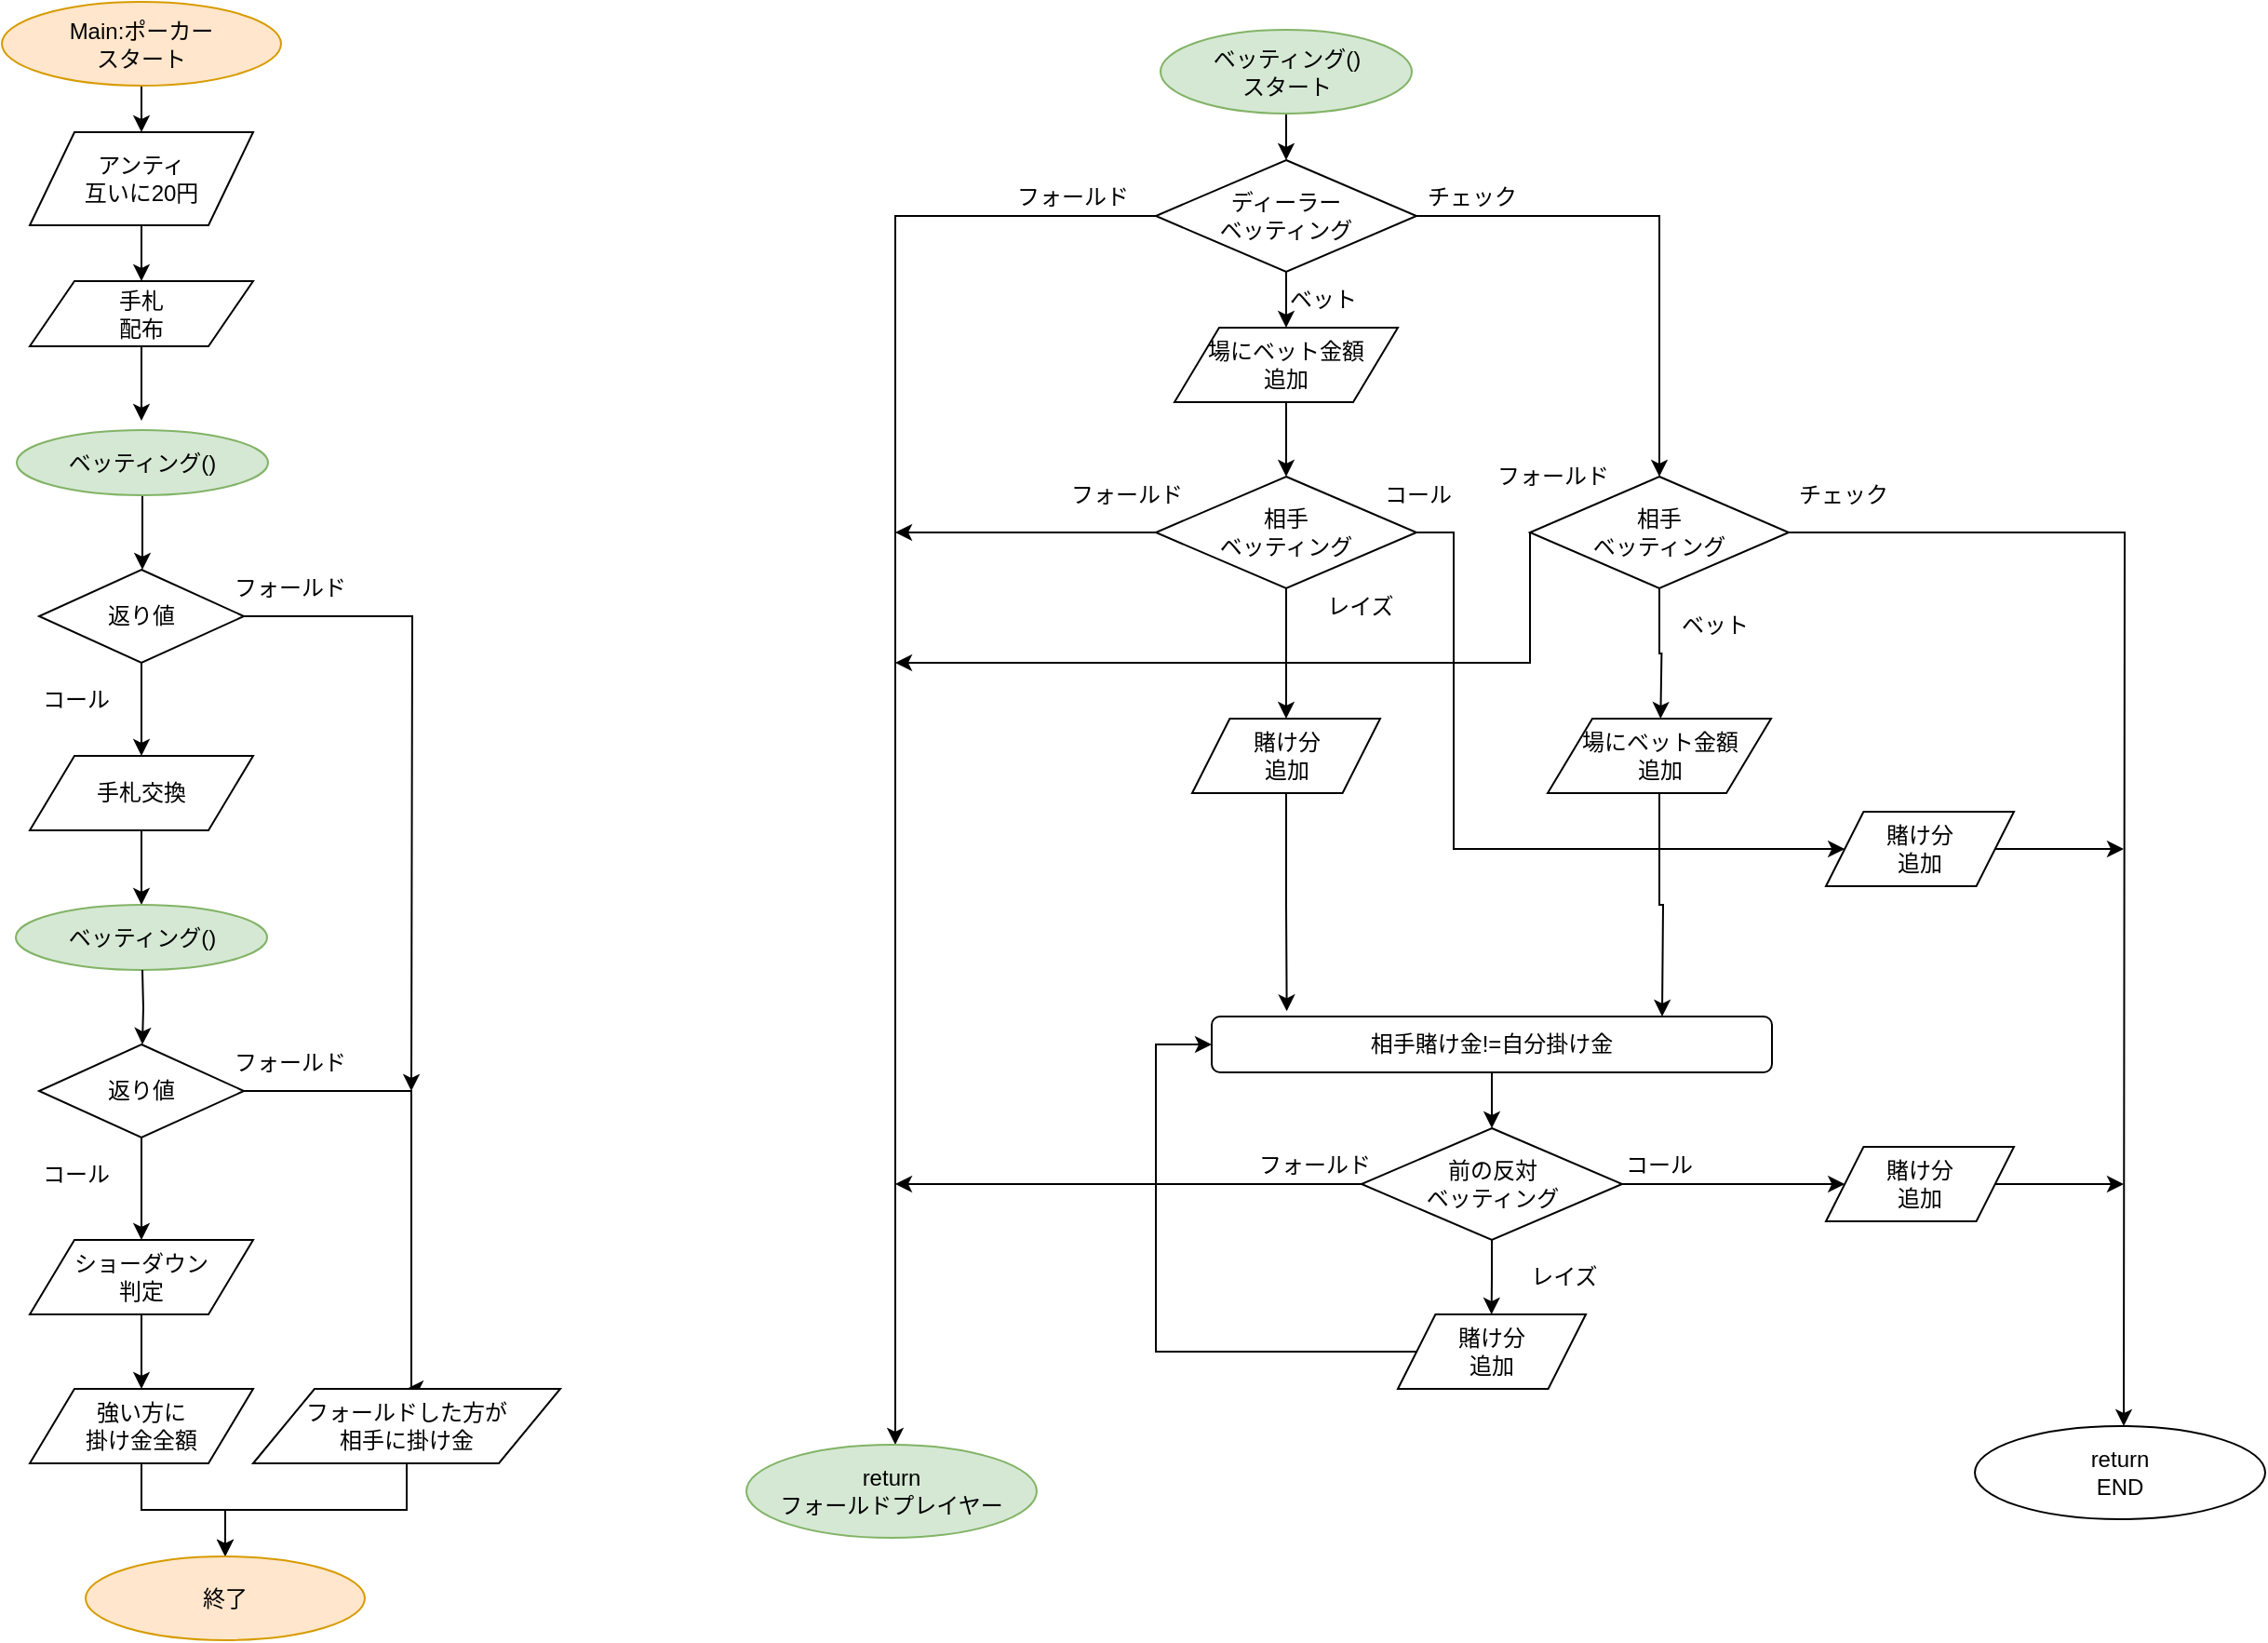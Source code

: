 <mxfile version="12.1.1" type="device" pages="1"><diagram id="6a731a19-8d31-9384-78a2-239565b7b9f0" name="Page-1"><mxGraphModel dx="890" dy="1004" grid="1" gridSize="10" guides="1" tooltips="1" connect="1" arrows="1" fold="1" page="1" pageScale="1" pageWidth="1169" pageHeight="827" background="#ffffff" math="0" shadow="0"><root><mxCell id="0"/><mxCell id="1" parent="0"/><mxCell id="w9eiG1ESAu00pjfU9Jvn-103" style="edgeStyle=orthogonalEdgeStyle;rounded=0;orthogonalLoop=1;jettySize=auto;html=1;entryX=0.5;entryY=0;entryDx=0;entryDy=0;" edge="1" parent="1" source="w9eiG1ESAu00pjfU9Jvn-55" target="w9eiG1ESAu00pjfU9Jvn-101"><mxGeometry relative="1" as="geometry"/></mxCell><mxCell id="w9eiG1ESAu00pjfU9Jvn-55" value="相手賭け金!=自分掛け金" style="rounded=1;whiteSpace=wrap;html=1;" vertex="1" parent="1"><mxGeometry x="770" y="580" width="301" height="30" as="geometry"/></mxCell><mxCell id="w9eiG1ESAu00pjfU9Jvn-66" style="edgeStyle=orthogonalEdgeStyle;rounded=0;orthogonalLoop=1;jettySize=auto;html=1;exitX=0.5;exitY=1;exitDx=0;exitDy=0;entryX=0.5;entryY=0;entryDx=0;entryDy=0;" edge="1" parent="1" source="w9eiG1ESAu00pjfU9Jvn-60" target="w9eiG1ESAu00pjfU9Jvn-64"><mxGeometry relative="1" as="geometry"/></mxCell><mxCell id="w9eiG1ESAu00pjfU9Jvn-68" style="edgeStyle=orthogonalEdgeStyle;rounded=0;orthogonalLoop=1;jettySize=auto;html=1;exitX=1;exitY=0.5;exitDx=0;exitDy=0;entryX=0.5;entryY=0;entryDx=0;entryDy=0;" edge="1" parent="1" source="w9eiG1ESAu00pjfU9Jvn-60" target="w9eiG1ESAu00pjfU9Jvn-85"><mxGeometry relative="1" as="geometry"><mxPoint x="1010" y="280" as="targetPoint"/><Array as="points"><mxPoint x="1010" y="150"/></Array></mxGeometry></mxCell><mxCell id="w9eiG1ESAu00pjfU9Jvn-71" style="edgeStyle=orthogonalEdgeStyle;rounded=0;orthogonalLoop=1;jettySize=auto;html=1;exitX=0;exitY=0.5;exitDx=0;exitDy=0;" edge="1" parent="1" source="w9eiG1ESAu00pjfU9Jvn-60"><mxGeometry relative="1" as="geometry"><mxPoint x="600" y="810" as="targetPoint"/><Array as="points"><mxPoint x="600" y="150"/><mxPoint x="600" y="430"/></Array></mxGeometry></mxCell><mxCell id="w9eiG1ESAu00pjfU9Jvn-60" value="ディーラー&lt;br&gt;ベッティング" style="rhombus;whiteSpace=wrap;html=1;" vertex="1" parent="1"><mxGeometry x="740" y="120" width="140" height="60" as="geometry"/></mxCell><mxCell id="w9eiG1ESAu00pjfU9Jvn-67" style="edgeStyle=orthogonalEdgeStyle;rounded=0;orthogonalLoop=1;jettySize=auto;html=1;entryX=0.5;entryY=0;entryDx=0;entryDy=0;" edge="1" parent="1" source="w9eiG1ESAu00pjfU9Jvn-64" target="w9eiG1ESAu00pjfU9Jvn-75"><mxGeometry relative="1" as="geometry"><mxPoint x="810" y="310" as="targetPoint"/></mxGeometry></mxCell><mxCell id="w9eiG1ESAu00pjfU9Jvn-64" value="場にベット金額&lt;br&gt;追加" style="shape=parallelogram;perimeter=parallelogramPerimeter;whiteSpace=wrap;html=1;" vertex="1" parent="1"><mxGeometry x="750" y="210" width="120" height="40" as="geometry"/></mxCell><mxCell id="w9eiG1ESAu00pjfU9Jvn-69" value="ベット" style="text;html=1;strokeColor=none;fillColor=none;align=center;verticalAlign=middle;whiteSpace=wrap;rounded=0;" vertex="1" parent="1"><mxGeometry x="810" y="185" width="40" height="20" as="geometry"/></mxCell><mxCell id="w9eiG1ESAu00pjfU9Jvn-73" value="フォールド" style="text;html=1;strokeColor=none;fillColor=none;align=center;verticalAlign=middle;whiteSpace=wrap;rounded=0;" vertex="1" parent="1"><mxGeometry x="660" y="130" width="71" height="20" as="geometry"/></mxCell><mxCell id="w9eiG1ESAu00pjfU9Jvn-74" value="チェック" style="text;html=1;strokeColor=none;fillColor=none;align=center;verticalAlign=middle;whiteSpace=wrap;rounded=0;" vertex="1" parent="1"><mxGeometry x="870" y="130" width="80" height="20" as="geometry"/></mxCell><mxCell id="w9eiG1ESAu00pjfU9Jvn-80" style="edgeStyle=orthogonalEdgeStyle;rounded=0;orthogonalLoop=1;jettySize=auto;html=1;exitX=1;exitY=0.5;exitDx=0;exitDy=0;entryX=0;entryY=0.5;entryDx=0;entryDy=0;" edge="1" parent="1" source="w9eiG1ESAu00pjfU9Jvn-75" target="w9eiG1ESAu00pjfU9Jvn-115"><mxGeometry relative="1" as="geometry"><mxPoint x="1100" y="490" as="targetPoint"/><Array as="points"><mxPoint x="900" y="320"/><mxPoint x="900" y="490"/></Array></mxGeometry></mxCell><mxCell id="w9eiG1ESAu00pjfU9Jvn-113" style="edgeStyle=orthogonalEdgeStyle;rounded=0;orthogonalLoop=1;jettySize=auto;html=1;entryX=0.5;entryY=0;entryDx=0;entryDy=0;" edge="1" parent="1" source="w9eiG1ESAu00pjfU9Jvn-75" target="w9eiG1ESAu00pjfU9Jvn-81"><mxGeometry relative="1" as="geometry"/></mxCell><mxCell id="w9eiG1ESAu00pjfU9Jvn-132" style="edgeStyle=orthogonalEdgeStyle;rounded=0;orthogonalLoop=1;jettySize=auto;html=1;" edge="1" parent="1" source="w9eiG1ESAu00pjfU9Jvn-75"><mxGeometry relative="1" as="geometry"><mxPoint x="600" y="320" as="targetPoint"/></mxGeometry></mxCell><mxCell id="w9eiG1ESAu00pjfU9Jvn-75" value="相手&lt;br&gt;ベッティング" style="rhombus;whiteSpace=wrap;html=1;" vertex="1" parent="1"><mxGeometry x="740" y="290" width="140" height="60" as="geometry"/></mxCell><mxCell id="w9eiG1ESAu00pjfU9Jvn-114" style="edgeStyle=orthogonalEdgeStyle;rounded=0;orthogonalLoop=1;jettySize=auto;html=1;entryX=0.134;entryY=-0.094;entryDx=0;entryDy=0;entryPerimeter=0;" edge="1" parent="1" source="w9eiG1ESAu00pjfU9Jvn-81" target="w9eiG1ESAu00pjfU9Jvn-55"><mxGeometry relative="1" as="geometry"/></mxCell><mxCell id="w9eiG1ESAu00pjfU9Jvn-81" value="賭け分&lt;br&gt;追加" style="shape=parallelogram;perimeter=parallelogramPerimeter;whiteSpace=wrap;html=1;" vertex="1" parent="1"><mxGeometry x="759.5" y="420" width="101" height="40" as="geometry"/></mxCell><mxCell id="w9eiG1ESAu00pjfU9Jvn-82" value="レイズ" style="text;html=1;strokeColor=none;fillColor=none;align=center;verticalAlign=middle;whiteSpace=wrap;rounded=0;" vertex="1" parent="1"><mxGeometry x="830" y="350" width="40" height="20" as="geometry"/></mxCell><mxCell id="w9eiG1ESAu00pjfU9Jvn-83" value="コール" style="text;html=1;strokeColor=none;fillColor=none;align=center;verticalAlign=middle;whiteSpace=wrap;rounded=0;" vertex="1" parent="1"><mxGeometry x="861" y="290" width="40" height="20" as="geometry"/></mxCell><mxCell id="w9eiG1ESAu00pjfU9Jvn-90" style="edgeStyle=orthogonalEdgeStyle;rounded=0;orthogonalLoop=1;jettySize=auto;html=1;exitX=0.5;exitY=1;exitDx=0;exitDy=0;" edge="1" parent="1" source="w9eiG1ESAu00pjfU9Jvn-85"><mxGeometry relative="1" as="geometry"><mxPoint x="1011.167" y="420" as="targetPoint"/></mxGeometry></mxCell><mxCell id="w9eiG1ESAu00pjfU9Jvn-96" style="edgeStyle=orthogonalEdgeStyle;rounded=0;orthogonalLoop=1;jettySize=auto;html=1;" edge="1" parent="1" source="w9eiG1ESAu00pjfU9Jvn-85"><mxGeometry relative="1" as="geometry"><mxPoint x="1260" y="800" as="targetPoint"/></mxGeometry></mxCell><mxCell id="w9eiG1ESAu00pjfU9Jvn-127" style="edgeStyle=orthogonalEdgeStyle;rounded=0;orthogonalLoop=1;jettySize=auto;html=1;exitX=0;exitY=0.5;exitDx=0;exitDy=0;" edge="1" parent="1" source="w9eiG1ESAu00pjfU9Jvn-85"><mxGeometry relative="1" as="geometry"><mxPoint x="600" y="390" as="targetPoint"/><Array as="points"><mxPoint x="941" y="390"/></Array></mxGeometry></mxCell><mxCell id="w9eiG1ESAu00pjfU9Jvn-85" value="相手&lt;br&gt;ベッティング" style="rhombus;whiteSpace=wrap;html=1;" vertex="1" parent="1"><mxGeometry x="941" y="290" width="139" height="60" as="geometry"/></mxCell><mxCell id="w9eiG1ESAu00pjfU9Jvn-91" value="チェック" style="text;html=1;strokeColor=none;fillColor=none;align=center;verticalAlign=middle;whiteSpace=wrap;rounded=0;" vertex="1" parent="1"><mxGeometry x="1080" y="290" width="59" height="20" as="geometry"/></mxCell><mxCell id="w9eiG1ESAu00pjfU9Jvn-93" value="ベット" style="text;html=1;strokeColor=none;fillColor=none;align=center;verticalAlign=middle;whiteSpace=wrap;rounded=0;" vertex="1" parent="1"><mxGeometry x="1010.5" y="360" width="59" height="20" as="geometry"/></mxCell><mxCell id="w9eiG1ESAu00pjfU9Jvn-99" style="edgeStyle=orthogonalEdgeStyle;rounded=0;orthogonalLoop=1;jettySize=auto;html=1;" edge="1" parent="1" source="w9eiG1ESAu00pjfU9Jvn-97"><mxGeometry relative="1" as="geometry"><mxPoint x="1012" y="580" as="targetPoint"/></mxGeometry></mxCell><mxCell id="w9eiG1ESAu00pjfU9Jvn-97" value="場にベット金額&lt;br&gt;追加" style="shape=parallelogram;perimeter=parallelogramPerimeter;whiteSpace=wrap;html=1;" vertex="1" parent="1"><mxGeometry x="950.5" y="420" width="120" height="40" as="geometry"/></mxCell><mxCell id="w9eiG1ESAu00pjfU9Jvn-102" style="edgeStyle=orthogonalEdgeStyle;rounded=0;orthogonalLoop=1;jettySize=auto;html=1;exitX=0.5;exitY=0;exitDx=0;exitDy=0;" edge="1" parent="1" source="w9eiG1ESAu00pjfU9Jvn-101"><mxGeometry relative="1" as="geometry"><mxPoint x="920.333" y="639.667" as="targetPoint"/></mxGeometry></mxCell><mxCell id="w9eiG1ESAu00pjfU9Jvn-110" style="edgeStyle=orthogonalEdgeStyle;rounded=0;orthogonalLoop=1;jettySize=auto;html=1;exitX=1;exitY=0.5;exitDx=0;exitDy=0;entryX=0;entryY=0.5;entryDx=0;entryDy=0;" edge="1" parent="1" source="w9eiG1ESAu00pjfU9Jvn-101" target="w9eiG1ESAu00pjfU9Jvn-117"><mxGeometry relative="1" as="geometry"><mxPoint x="1100" y="670" as="targetPoint"/></mxGeometry></mxCell><mxCell id="w9eiG1ESAu00pjfU9Jvn-111" style="edgeStyle=orthogonalEdgeStyle;rounded=0;orthogonalLoop=1;jettySize=auto;html=1;exitX=0.5;exitY=1;exitDx=0;exitDy=0;" edge="1" parent="1" source="w9eiG1ESAu00pjfU9Jvn-101"><mxGeometry relative="1" as="geometry"><mxPoint x="920.333" y="740" as="targetPoint"/></mxGeometry></mxCell><mxCell id="w9eiG1ESAu00pjfU9Jvn-125" style="edgeStyle=orthogonalEdgeStyle;rounded=0;orthogonalLoop=1;jettySize=auto;html=1;" edge="1" parent="1" source="w9eiG1ESAu00pjfU9Jvn-101"><mxGeometry relative="1" as="geometry"><mxPoint x="600" y="670" as="targetPoint"/></mxGeometry></mxCell><mxCell id="w9eiG1ESAu00pjfU9Jvn-101" value="前の反対&lt;br&gt;ベッティング" style="rhombus;whiteSpace=wrap;html=1;" vertex="1" parent="1"><mxGeometry x="850.5" y="640" width="140" height="60" as="geometry"/></mxCell><mxCell id="w9eiG1ESAu00pjfU9Jvn-116" style="edgeStyle=orthogonalEdgeStyle;rounded=0;orthogonalLoop=1;jettySize=auto;html=1;" edge="1" parent="1" source="w9eiG1ESAu00pjfU9Jvn-115"><mxGeometry relative="1" as="geometry"><mxPoint x="1260" y="490" as="targetPoint"/></mxGeometry></mxCell><mxCell id="w9eiG1ESAu00pjfU9Jvn-115" value="賭け分&lt;br&gt;追加" style="shape=parallelogram;perimeter=parallelogramPerimeter;whiteSpace=wrap;html=1;" vertex="1" parent="1"><mxGeometry x="1100" y="470" width="101" height="40" as="geometry"/></mxCell><mxCell id="w9eiG1ESAu00pjfU9Jvn-118" style="edgeStyle=orthogonalEdgeStyle;rounded=0;orthogonalLoop=1;jettySize=auto;html=1;" edge="1" parent="1" source="w9eiG1ESAu00pjfU9Jvn-117"><mxGeometry relative="1" as="geometry"><mxPoint x="1260" y="670" as="targetPoint"/></mxGeometry></mxCell><mxCell id="w9eiG1ESAu00pjfU9Jvn-117" value="賭け分&lt;br&gt;追加" style="shape=parallelogram;perimeter=parallelogramPerimeter;whiteSpace=wrap;html=1;" vertex="1" parent="1"><mxGeometry x="1100" y="650" width="101" height="40" as="geometry"/></mxCell><mxCell id="w9eiG1ESAu00pjfU9Jvn-119" value="コール" style="text;html=1;strokeColor=none;fillColor=none;align=center;verticalAlign=middle;whiteSpace=wrap;rounded=0;" vertex="1" parent="1"><mxGeometry x="981" y="650" width="59" height="20" as="geometry"/></mxCell><mxCell id="w9eiG1ESAu00pjfU9Jvn-121" value="レイズ" style="text;html=1;strokeColor=none;fillColor=none;align=center;verticalAlign=middle;whiteSpace=wrap;rounded=0;" vertex="1" parent="1"><mxGeometry x="930" y="710" width="59" height="20" as="geometry"/></mxCell><mxCell id="w9eiG1ESAu00pjfU9Jvn-123" style="edgeStyle=orthogonalEdgeStyle;rounded=0;orthogonalLoop=1;jettySize=auto;html=1;entryX=0;entryY=0.5;entryDx=0;entryDy=0;" edge="1" parent="1" source="w9eiG1ESAu00pjfU9Jvn-122" target="w9eiG1ESAu00pjfU9Jvn-55"><mxGeometry relative="1" as="geometry"><mxPoint x="710" y="600" as="targetPoint"/><Array as="points"><mxPoint x="740" y="760"/><mxPoint x="740" y="595"/></Array></mxGeometry></mxCell><mxCell id="w9eiG1ESAu00pjfU9Jvn-122" value="賭け分&lt;br&gt;追加" style="shape=parallelogram;perimeter=parallelogramPerimeter;whiteSpace=wrap;html=1;" vertex="1" parent="1"><mxGeometry x="870" y="740" width="101" height="40" as="geometry"/></mxCell><mxCell id="w9eiG1ESAu00pjfU9Jvn-124" value="フォールド" style="text;html=1;strokeColor=none;fillColor=none;align=center;verticalAlign=middle;whiteSpace=wrap;rounded=0;" vertex="1" parent="1"><mxGeometry x="688.5" y="290" width="71" height="20" as="geometry"/></mxCell><mxCell id="w9eiG1ESAu00pjfU9Jvn-126" value="フォールド" style="text;html=1;strokeColor=none;fillColor=none;align=center;verticalAlign=middle;whiteSpace=wrap;rounded=0;" vertex="1" parent="1"><mxGeometry x="790" y="650" width="71" height="20" as="geometry"/></mxCell><mxCell id="w9eiG1ESAu00pjfU9Jvn-128" value="フォールド" style="text;html=1;strokeColor=none;fillColor=none;align=center;verticalAlign=middle;whiteSpace=wrap;rounded=0;" vertex="1" parent="1"><mxGeometry x="918" y="280" width="71" height="20" as="geometry"/></mxCell><mxCell id="w9eiG1ESAu00pjfU9Jvn-130" style="edgeStyle=orthogonalEdgeStyle;rounded=0;orthogonalLoop=1;jettySize=auto;html=1;entryX=0.5;entryY=0;entryDx=0;entryDy=0;" edge="1" parent="1" source="w9eiG1ESAu00pjfU9Jvn-129" target="w9eiG1ESAu00pjfU9Jvn-60"><mxGeometry relative="1" as="geometry"/></mxCell><mxCell id="w9eiG1ESAu00pjfU9Jvn-129" value="ベッティング()&lt;br&gt;スタート" style="ellipse;whiteSpace=wrap;html=1;fillColor=#d5e8d4;strokeColor=#82b366;" vertex="1" parent="1"><mxGeometry x="742.5" y="50" width="135" height="45" as="geometry"/></mxCell><mxCell id="w9eiG1ESAu00pjfU9Jvn-134" value="return&lt;br&gt;フォールドプレイヤー" style="ellipse;whiteSpace=wrap;html=1;fillColor=#d5e8d4;strokeColor=#82b366;" vertex="1" parent="1"><mxGeometry x="520" y="810" width="156" height="50" as="geometry"/></mxCell><mxCell id="w9eiG1ESAu00pjfU9Jvn-135" value="return&lt;br&gt;END" style="ellipse;whiteSpace=wrap;html=1;" vertex="1" parent="1"><mxGeometry x="1180" y="800" width="156" height="50" as="geometry"/></mxCell><mxCell id="w9eiG1ESAu00pjfU9Jvn-139" style="edgeStyle=orthogonalEdgeStyle;rounded=0;orthogonalLoop=1;jettySize=auto;html=1;" edge="1" parent="1" source="w9eiG1ESAu00pjfU9Jvn-136" target="w9eiG1ESAu00pjfU9Jvn-138"><mxGeometry relative="1" as="geometry"/></mxCell><mxCell id="w9eiG1ESAu00pjfU9Jvn-136" value="Main:ポーカー&lt;br&gt;スタート" style="ellipse;whiteSpace=wrap;html=1;fillColor=#ffe6cc;strokeColor=#d79b00;" vertex="1" parent="1"><mxGeometry x="120" y="35" width="150" height="45" as="geometry"/></mxCell><mxCell id="w9eiG1ESAu00pjfU9Jvn-140" style="edgeStyle=orthogonalEdgeStyle;rounded=0;orthogonalLoop=1;jettySize=auto;html=1;entryX=0.5;entryY=0;entryDx=0;entryDy=0;" edge="1" parent="1" source="w9eiG1ESAu00pjfU9Jvn-138" target="w9eiG1ESAu00pjfU9Jvn-141"><mxGeometry relative="1" as="geometry"><mxPoint x="195" y="180" as="targetPoint"/></mxGeometry></mxCell><mxCell id="w9eiG1ESAu00pjfU9Jvn-138" value="アンティ&lt;br&gt;互いに20円" style="shape=parallelogram;perimeter=parallelogramPerimeter;whiteSpace=wrap;html=1;" vertex="1" parent="1"><mxGeometry x="135" y="105" width="120" height="50" as="geometry"/></mxCell><mxCell id="w9eiG1ESAu00pjfU9Jvn-142" style="edgeStyle=orthogonalEdgeStyle;rounded=0;orthogonalLoop=1;jettySize=auto;html=1;" edge="1" parent="1" source="w9eiG1ESAu00pjfU9Jvn-141"><mxGeometry relative="1" as="geometry"><mxPoint x="195" y="260" as="targetPoint"/></mxGeometry></mxCell><mxCell id="w9eiG1ESAu00pjfU9Jvn-141" value="手札&lt;br&gt;配布" style="shape=parallelogram;perimeter=parallelogramPerimeter;whiteSpace=wrap;html=1;" vertex="1" parent="1"><mxGeometry x="135" y="185" width="120" height="35" as="geometry"/></mxCell><mxCell id="w9eiG1ESAu00pjfU9Jvn-144" style="edgeStyle=orthogonalEdgeStyle;rounded=0;orthogonalLoop=1;jettySize=auto;html=1;" edge="1" parent="1" source="w9eiG1ESAu00pjfU9Jvn-143"><mxGeometry relative="1" as="geometry"><mxPoint x="195.5" y="340" as="targetPoint"/></mxGeometry></mxCell><mxCell id="w9eiG1ESAu00pjfU9Jvn-143" value="ベッティング()" style="ellipse;whiteSpace=wrap;html=1;fillColor=#d5e8d4;strokeColor=#82b366;" vertex="1" parent="1"><mxGeometry x="128" y="265" width="135" height="35" as="geometry"/></mxCell><mxCell id="w9eiG1ESAu00pjfU9Jvn-148" style="edgeStyle=orthogonalEdgeStyle;rounded=0;orthogonalLoop=1;jettySize=auto;html=1;" edge="1" parent="1" source="w9eiG1ESAu00pjfU9Jvn-145"><mxGeometry relative="1" as="geometry"><mxPoint x="195" y="440" as="targetPoint"/></mxGeometry></mxCell><mxCell id="w9eiG1ESAu00pjfU9Jvn-149" style="edgeStyle=orthogonalEdgeStyle;rounded=0;orthogonalLoop=1;jettySize=auto;html=1;" edge="1" parent="1" source="w9eiG1ESAu00pjfU9Jvn-145"><mxGeometry relative="1" as="geometry"><mxPoint x="340" y="620" as="targetPoint"/></mxGeometry></mxCell><mxCell id="w9eiG1ESAu00pjfU9Jvn-145" value="返り値" style="rhombus;whiteSpace=wrap;html=1;" vertex="1" parent="1"><mxGeometry x="140" y="340" width="110" height="50" as="geometry"/></mxCell><mxCell id="w9eiG1ESAu00pjfU9Jvn-150" value="フォールド" style="text;html=1;strokeColor=none;fillColor=none;align=center;verticalAlign=middle;whiteSpace=wrap;rounded=0;" vertex="1" parent="1"><mxGeometry x="240" y="340" width="70" height="20" as="geometry"/></mxCell><mxCell id="w9eiG1ESAu00pjfU9Jvn-151" value="コール" style="text;html=1;strokeColor=none;fillColor=none;align=center;verticalAlign=middle;whiteSpace=wrap;rounded=0;" vertex="1" parent="1"><mxGeometry x="125" y="400" width="70" height="20" as="geometry"/></mxCell><mxCell id="w9eiG1ESAu00pjfU9Jvn-153" style="edgeStyle=orthogonalEdgeStyle;rounded=0;orthogonalLoop=1;jettySize=auto;html=1;" edge="1" parent="1" source="w9eiG1ESAu00pjfU9Jvn-152"><mxGeometry relative="1" as="geometry"><mxPoint x="195" y="520" as="targetPoint"/></mxGeometry></mxCell><mxCell id="w9eiG1ESAu00pjfU9Jvn-152" value="手札交換" style="shape=parallelogram;perimeter=parallelogramPerimeter;whiteSpace=wrap;html=1;" vertex="1" parent="1"><mxGeometry x="135" y="440" width="120" height="40" as="geometry"/></mxCell><mxCell id="w9eiG1ESAu00pjfU9Jvn-154" value="ベッティング()" style="ellipse;whiteSpace=wrap;html=1;fillColor=#d5e8d4;strokeColor=#82b366;" vertex="1" parent="1"><mxGeometry x="127.5" y="520" width="135" height="35" as="geometry"/></mxCell><mxCell id="w9eiG1ESAu00pjfU9Jvn-156" style="edgeStyle=orthogonalEdgeStyle;rounded=0;orthogonalLoop=1;jettySize=auto;html=1;" edge="1" parent="1"><mxGeometry relative="1" as="geometry"><mxPoint x="195.5" y="595" as="targetPoint"/><mxPoint x="195.5" y="555" as="sourcePoint"/></mxGeometry></mxCell><mxCell id="w9eiG1ESAu00pjfU9Jvn-157" style="edgeStyle=orthogonalEdgeStyle;rounded=0;orthogonalLoop=1;jettySize=auto;html=1;entryX=0.5;entryY=0;entryDx=0;entryDy=0;" edge="1" parent="1" source="w9eiG1ESAu00pjfU9Jvn-159" target="w9eiG1ESAu00pjfU9Jvn-162"><mxGeometry relative="1" as="geometry"><mxPoint x="195" y="695" as="targetPoint"/></mxGeometry></mxCell><mxCell id="w9eiG1ESAu00pjfU9Jvn-158" style="edgeStyle=orthogonalEdgeStyle;rounded=0;orthogonalLoop=1;jettySize=auto;html=1;entryX=0.5;entryY=0;entryDx=0;entryDy=0;" edge="1" parent="1" source="w9eiG1ESAu00pjfU9Jvn-159" target="w9eiG1ESAu00pjfU9Jvn-165"><mxGeometry relative="1" as="geometry"><mxPoint x="340" y="740" as="targetPoint"/><Array as="points"><mxPoint x="340" y="620"/><mxPoint x="340" y="780"/></Array></mxGeometry></mxCell><mxCell id="w9eiG1ESAu00pjfU9Jvn-159" value="返り値" style="rhombus;whiteSpace=wrap;html=1;" vertex="1" parent="1"><mxGeometry x="140" y="595" width="110" height="50" as="geometry"/></mxCell><mxCell id="w9eiG1ESAu00pjfU9Jvn-160" value="フォールド" style="text;html=1;strokeColor=none;fillColor=none;align=center;verticalAlign=middle;whiteSpace=wrap;rounded=0;" vertex="1" parent="1"><mxGeometry x="240" y="595" width="70" height="20" as="geometry"/></mxCell><mxCell id="w9eiG1ESAu00pjfU9Jvn-161" value="コール" style="text;html=1;strokeColor=none;fillColor=none;align=center;verticalAlign=middle;whiteSpace=wrap;rounded=0;" vertex="1" parent="1"><mxGeometry x="125" y="655" width="70" height="20" as="geometry"/></mxCell><mxCell id="w9eiG1ESAu00pjfU9Jvn-164" style="edgeStyle=orthogonalEdgeStyle;rounded=0;orthogonalLoop=1;jettySize=auto;html=1;entryX=0.5;entryY=0;entryDx=0;entryDy=0;" edge="1" parent="1" source="w9eiG1ESAu00pjfU9Jvn-162" target="w9eiG1ESAu00pjfU9Jvn-163"><mxGeometry relative="1" as="geometry"/></mxCell><mxCell id="w9eiG1ESAu00pjfU9Jvn-162" value="ショーダウン&lt;br&gt;判定" style="shape=parallelogram;perimeter=parallelogramPerimeter;whiteSpace=wrap;html=1;" vertex="1" parent="1"><mxGeometry x="135" y="700" width="120" height="40" as="geometry"/></mxCell><mxCell id="w9eiG1ESAu00pjfU9Jvn-167" style="edgeStyle=orthogonalEdgeStyle;rounded=0;orthogonalLoop=1;jettySize=auto;html=1;entryX=0.5;entryY=0;entryDx=0;entryDy=0;" edge="1" parent="1" source="w9eiG1ESAu00pjfU9Jvn-163" target="w9eiG1ESAu00pjfU9Jvn-166"><mxGeometry relative="1" as="geometry"/></mxCell><mxCell id="w9eiG1ESAu00pjfU9Jvn-163" value="強い方に&lt;br&gt;掛け金全額" style="shape=parallelogram;perimeter=parallelogramPerimeter;whiteSpace=wrap;html=1;" vertex="1" parent="1"><mxGeometry x="135" y="780" width="120" height="40" as="geometry"/></mxCell><mxCell id="w9eiG1ESAu00pjfU9Jvn-168" style="edgeStyle=orthogonalEdgeStyle;rounded=0;orthogonalLoop=1;jettySize=auto;html=1;entryX=0.5;entryY=0;entryDx=0;entryDy=0;" edge="1" parent="1" source="w9eiG1ESAu00pjfU9Jvn-165" target="w9eiG1ESAu00pjfU9Jvn-166"><mxGeometry relative="1" as="geometry"/></mxCell><mxCell id="w9eiG1ESAu00pjfU9Jvn-165" value="フォールドした方が&lt;br&gt;相手に掛け金" style="shape=parallelogram;perimeter=parallelogramPerimeter;whiteSpace=wrap;html=1;" vertex="1" parent="1"><mxGeometry x="255" y="780" width="165" height="40" as="geometry"/></mxCell><mxCell id="w9eiG1ESAu00pjfU9Jvn-166" value="終了" style="ellipse;whiteSpace=wrap;html=1;fillColor=#ffe6cc;strokeColor=#d79b00;" vertex="1" parent="1"><mxGeometry x="165" y="870" width="150" height="45" as="geometry"/></mxCell></root></mxGraphModel></diagram></mxfile>